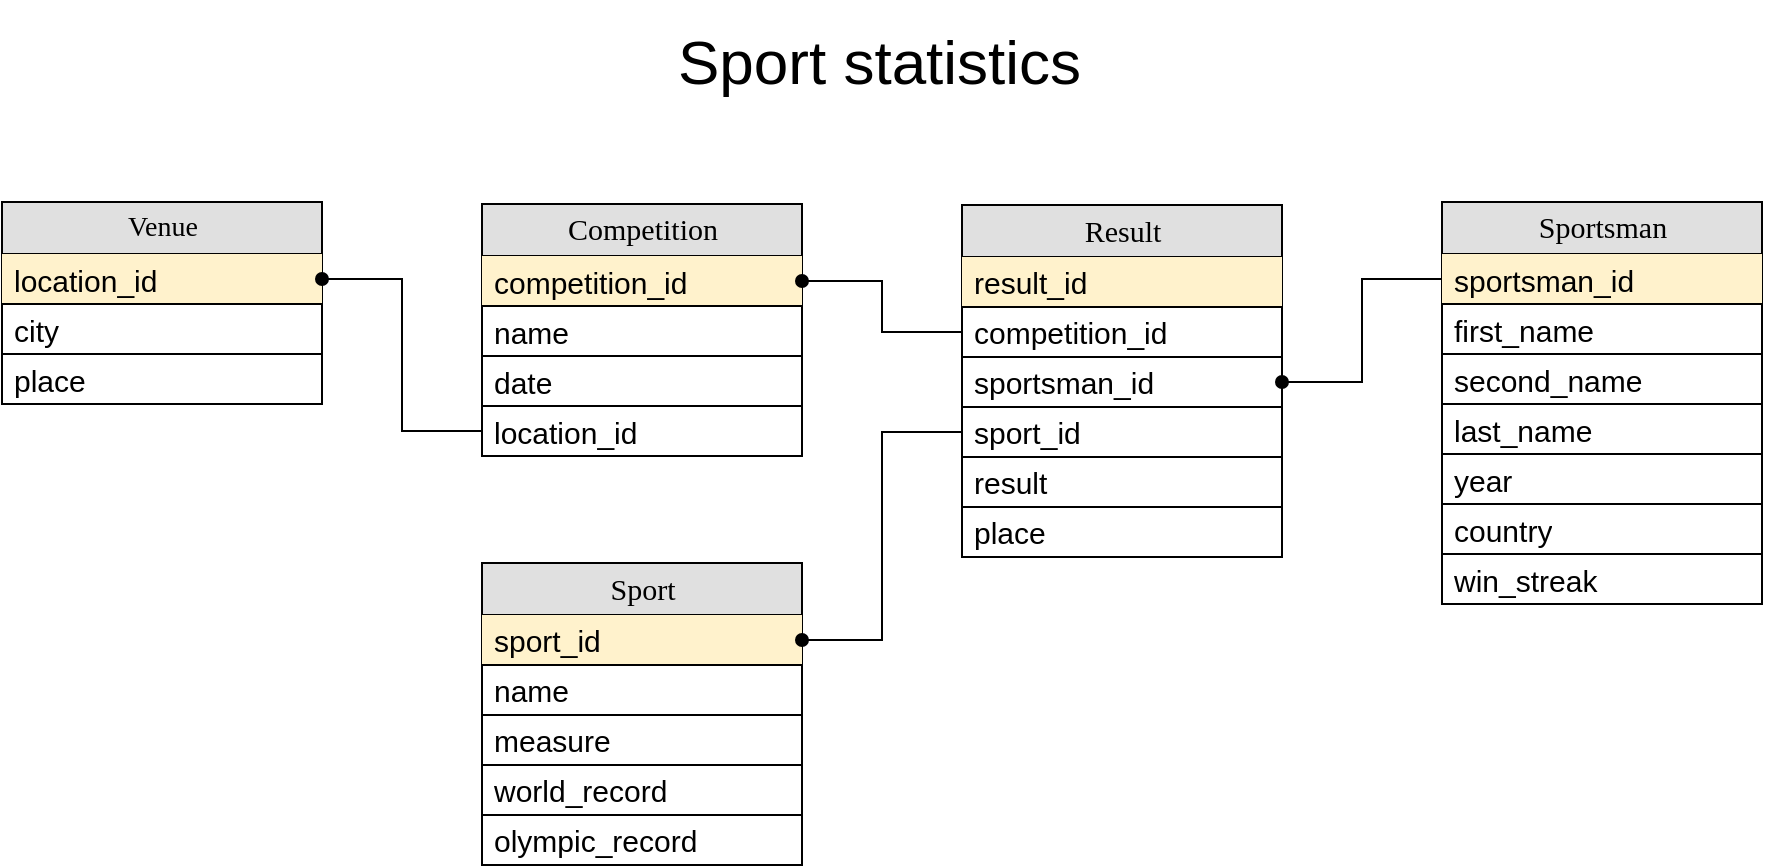 <mxfile pages="1" version="11.2.8" type="github"><diagram name="Page-1" id="e56a1550-8fbb-45ad-956c-1786394a9013"><mxGraphModel dx="2431" dy="926" grid="1" gridSize="10" guides="1" tooltips="1" connect="1" arrows="1" fold="1" page="1" pageScale="1" pageWidth="1100" pageHeight="850" background="#ffffff" math="0" shadow="0"><root><mxCell id="0"/><mxCell id="1" parent="0"/><mxCell id="2e49270ec7c68f3f-80" value="&lt;font style=&quot;font-size: 15px&quot;&gt;Sport&lt;/font&gt;" style="swimlane;html=1;fontStyle=0;childLayout=stackLayout;horizontal=1;startSize=26;fillColor=#e0e0e0;horizontalStack=0;resizeParent=1;resizeLast=0;collapsible=1;marginBottom=0;swimlaneFillColor=#ffffff;align=center;rounded=0;shadow=0;comic=0;labelBackgroundColor=none;strokeColor=#000000;strokeWidth=1;fontFamily=Verdana;fontSize=14;fontColor=#000000;" parent="1" vertex="1"><mxGeometry x="-751" y="300.5" width="160" height="151" as="geometry"/></mxCell><mxCell id="RrSWEWeavy6OYrx4xrDz-6" value="sport_id" style="shape=partialRectangle;top=0;left=0;right=0;bottom=1;html=1;align=left;verticalAlign=middle;fillColor=#fff2cc;spacingLeft=4;spacingRight=4;whiteSpace=wrap;overflow=hidden;rotatable=0;points=[[0,0.5],[1,0.5]];portConstraint=eastwest;dropTarget=0;fontStyle=0;fontSize=15;strokeColor=#000000;" vertex="1" parent="2e49270ec7c68f3f-80"><mxGeometry y="26" width="160" height="25" as="geometry"/></mxCell><mxCell id="2e49270ec7c68f3f-81" value="name" style="shape=partialRectangle;top=0;left=0;right=0;bottom=1;html=1;align=left;verticalAlign=middle;fillColor=none;spacingLeft=4;spacingRight=4;whiteSpace=wrap;overflow=hidden;rotatable=0;points=[[0,0.5],[1,0.5]];portConstraint=eastwest;dropTarget=0;fontStyle=0;fontSize=15;" parent="2e49270ec7c68f3f-80" vertex="1"><mxGeometry y="51" width="160" height="25" as="geometry"/></mxCell><mxCell id="RrSWEWeavy6OYrx4xrDz-4" value="measure" style="shape=partialRectangle;top=0;left=0;right=0;bottom=1;html=1;align=left;verticalAlign=middle;fillColor=none;spacingLeft=4;spacingRight=4;whiteSpace=wrap;overflow=hidden;rotatable=0;points=[[0,0.5],[1,0.5]];portConstraint=eastwest;dropTarget=0;fontStyle=0;fontSize=15;" vertex="1" parent="2e49270ec7c68f3f-80"><mxGeometry y="76" width="160" height="25" as="geometry"/></mxCell><mxCell id="RrSWEWeavy6OYrx4xrDz-8" value="world_record" style="shape=partialRectangle;top=0;left=0;right=0;bottom=1;html=1;align=left;verticalAlign=middle;fillColor=none;spacingLeft=4;spacingRight=4;whiteSpace=wrap;overflow=hidden;rotatable=0;points=[[0,0.5],[1,0.5]];portConstraint=eastwest;dropTarget=0;fontStyle=0;fontSize=15;" vertex="1" parent="2e49270ec7c68f3f-80"><mxGeometry y="101" width="160" height="25" as="geometry"/></mxCell><mxCell id="RrSWEWeavy6OYrx4xrDz-9" value="olympic_record" style="shape=partialRectangle;top=0;left=0;right=0;bottom=1;html=1;align=left;verticalAlign=middle;fillColor=none;spacingLeft=4;spacingRight=4;whiteSpace=wrap;overflow=hidden;rotatable=0;points=[[0,0.5],[1,0.5]];portConstraint=eastwest;dropTarget=0;fontStyle=0;fontSize=15;" vertex="1" parent="2e49270ec7c68f3f-80"><mxGeometry y="126" width="160" height="25" as="geometry"/></mxCell><mxCell id="RrSWEWeavy6OYrx4xrDz-16" value="&lt;span style=&quot;font-size: 15px&quot;&gt;Result&lt;/span&gt;" style="swimlane;html=1;fontStyle=0;childLayout=stackLayout;horizontal=1;startSize=26;fillColor=#e0e0e0;horizontalStack=0;resizeParent=1;resizeLast=0;collapsible=1;marginBottom=0;swimlaneFillColor=#ffffff;align=center;rounded=0;shadow=0;comic=0;labelBackgroundColor=none;strokeColor=#000000;strokeWidth=1;fontFamily=Verdana;fontSize=14;fontColor=#000000;" vertex="1" parent="1"><mxGeometry x="-511" y="121.5" width="160" height="176" as="geometry"/></mxCell><mxCell id="RrSWEWeavy6OYrx4xrDz-21" value="result_id" style="shape=partialRectangle;top=0;left=0;right=0;bottom=1;html=1;align=left;verticalAlign=middle;fillColor=#fff2cc;spacingLeft=4;spacingRight=4;whiteSpace=wrap;overflow=hidden;rotatable=0;points=[[0,0.5],[1,0.5]];portConstraint=eastwest;dropTarget=0;fontStyle=0;fontSize=15;strokeColor=#000000;" vertex="1" parent="RrSWEWeavy6OYrx4xrDz-16"><mxGeometry y="26" width="160" height="25" as="geometry"/></mxCell><mxCell id="RrSWEWeavy6OYrx4xrDz-18" value="competition_id" style="shape=partialRectangle;top=0;left=0;right=0;bottom=1;html=1;align=left;verticalAlign=middle;fillColor=none;spacingLeft=4;spacingRight=4;whiteSpace=wrap;overflow=hidden;rotatable=0;points=[[0,0.5],[1,0.5]];portConstraint=eastwest;dropTarget=0;fontStyle=0;fontSize=15;strokeColor=#000000;" vertex="1" parent="RrSWEWeavy6OYrx4xrDz-16"><mxGeometry y="51" width="160" height="25" as="geometry"/></mxCell><mxCell id="RrSWEWeavy6OYrx4xrDz-41" value="sportsman_id" style="shape=partialRectangle;top=0;left=0;right=0;bottom=1;html=1;align=left;verticalAlign=middle;spacingLeft=4;spacingRight=4;whiteSpace=wrap;overflow=hidden;rotatable=0;points=[[0,0.5],[1,0.5]];portConstraint=eastwest;dropTarget=0;fontStyle=0;fontSize=15;perimeterSpacing=0;strokeWidth=1;fillColor=none;" vertex="1" parent="RrSWEWeavy6OYrx4xrDz-16"><mxGeometry y="76" width="160" height="25" as="geometry"/></mxCell><mxCell id="RrSWEWeavy6OYrx4xrDz-17" value="sport_id" style="shape=partialRectangle;top=0;left=0;right=0;bottom=1;html=1;align=left;verticalAlign=middle;fillColor=none;spacingLeft=4;spacingRight=4;whiteSpace=wrap;overflow=hidden;rotatable=0;points=[[0,0.5],[1,0.5]];portConstraint=eastwest;dropTarget=0;fontStyle=0;fontSize=15;" vertex="1" parent="RrSWEWeavy6OYrx4xrDz-16"><mxGeometry y="101" width="160" height="25" as="geometry"/></mxCell><mxCell id="RrSWEWeavy6OYrx4xrDz-19" value="result" style="shape=partialRectangle;top=0;left=0;right=0;bottom=1;html=1;align=left;verticalAlign=middle;fillColor=none;spacingLeft=4;spacingRight=4;whiteSpace=wrap;overflow=hidden;rotatable=0;points=[[0,0.5],[1,0.5]];portConstraint=eastwest;dropTarget=0;fontStyle=0;fontSize=15;" vertex="1" parent="RrSWEWeavy6OYrx4xrDz-16"><mxGeometry y="126" width="160" height="25" as="geometry"/></mxCell><mxCell id="RrSWEWeavy6OYrx4xrDz-20" value="place" style="shape=partialRectangle;top=0;left=0;right=0;bottom=1;html=1;align=left;verticalAlign=middle;fillColor=none;spacingLeft=4;spacingRight=4;whiteSpace=wrap;overflow=hidden;rotatable=0;points=[[0,0.5],[1,0.5]];portConstraint=eastwest;dropTarget=0;fontStyle=0;fontSize=15;" vertex="1" parent="RrSWEWeavy6OYrx4xrDz-16"><mxGeometry y="151" width="160" height="25" as="geometry"/></mxCell><mxCell id="RrSWEWeavy6OYrx4xrDz-22" value="&lt;font style=&quot;font-size: 15px&quot;&gt;Competition&lt;/font&gt;" style="swimlane;html=1;fontStyle=0;childLayout=stackLayout;horizontal=1;startSize=26;fillColor=#e0e0e0;horizontalStack=0;resizeParent=1;resizeLast=0;collapsible=1;marginBottom=0;swimlaneFillColor=#ffffff;align=center;rounded=0;shadow=0;comic=0;labelBackgroundColor=none;strokeColor=#000000;strokeWidth=1;fontFamily=Verdana;fontSize=14;fontColor=#000000;" vertex="1" parent="1"><mxGeometry x="-751" y="121" width="160" height="126" as="geometry"/></mxCell><mxCell id="RrSWEWeavy6OYrx4xrDz-23" value="competition_id" style="shape=partialRectangle;top=0;left=0;right=0;bottom=1;html=1;align=left;verticalAlign=middle;fillColor=#FFF2CC;spacingLeft=4;spacingRight=4;whiteSpace=wrap;overflow=hidden;rotatable=0;points=[[0,0.5],[1,0.5]];portConstraint=eastwest;dropTarget=0;fontStyle=0;fontSize=15;strokeColor=#000000;perimeterSpacing=0;strokeWidth=1;" vertex="1" parent="RrSWEWeavy6OYrx4xrDz-22"><mxGeometry y="26" width="160" height="25" as="geometry"/></mxCell><mxCell id="RrSWEWeavy6OYrx4xrDz-24" value="name" style="shape=partialRectangle;top=0;left=0;right=0;bottom=1;html=1;align=left;verticalAlign=middle;fillColor=none;spacingLeft=4;spacingRight=4;whiteSpace=wrap;overflow=hidden;rotatable=0;points=[[0,0.5],[1,0.5]];portConstraint=eastwest;dropTarget=0;fontStyle=0;fontSize=15;" vertex="1" parent="RrSWEWeavy6OYrx4xrDz-22"><mxGeometry y="51" width="160" height="25" as="geometry"/></mxCell><mxCell id="RrSWEWeavy6OYrx4xrDz-25" value="date" style="shape=partialRectangle;top=0;left=0;right=0;bottom=1;html=1;align=left;verticalAlign=middle;fillColor=none;spacingLeft=4;spacingRight=4;whiteSpace=wrap;overflow=hidden;rotatable=0;points=[[0,0.5],[1,0.5]];portConstraint=eastwest;dropTarget=0;fontStyle=0;fontSize=15;" vertex="1" parent="RrSWEWeavy6OYrx4xrDz-22"><mxGeometry y="76" width="160" height="25" as="geometry"/></mxCell><mxCell id="RrSWEWeavy6OYrx4xrDz-26" value="location_id" style="shape=partialRectangle;top=0;left=0;right=0;bottom=1;html=1;align=left;verticalAlign=middle;fillColor=none;spacingLeft=4;spacingRight=4;whiteSpace=wrap;overflow=hidden;rotatable=0;points=[[0,0.5],[1,0.5]];portConstraint=eastwest;dropTarget=0;fontStyle=0;fontSize=15;" vertex="1" parent="RrSWEWeavy6OYrx4xrDz-22"><mxGeometry y="101" width="160" height="25" as="geometry"/></mxCell><mxCell id="RrSWEWeavy6OYrx4xrDz-28" value="Venue" style="swimlane;html=1;fontStyle=0;childLayout=stackLayout;horizontal=1;startSize=26;fillColor=#e0e0e0;horizontalStack=0;resizeParent=1;resizeLast=0;collapsible=1;marginBottom=0;swimlaneFillColor=#ffffff;align=center;rounded=0;shadow=0;comic=0;labelBackgroundColor=none;strokeColor=#000000;strokeWidth=1;fontFamily=Verdana;fontSize=14;fontColor=#000000;" vertex="1" parent="1"><mxGeometry x="-991" y="120" width="160" height="101" as="geometry"/></mxCell><mxCell id="RrSWEWeavy6OYrx4xrDz-29" value="location_id" style="shape=partialRectangle;top=0;left=0;right=0;bottom=1;html=1;align=left;verticalAlign=middle;spacingLeft=4;spacingRight=4;whiteSpace=wrap;overflow=hidden;rotatable=0;points=[[0,0.5],[1,0.5]];portConstraint=eastwest;dropTarget=0;fontStyle=0;fontSize=15;fillColor=#fff2cc;strokeColor=#000000;" vertex="1" parent="RrSWEWeavy6OYrx4xrDz-28"><mxGeometry y="26" width="160" height="25" as="geometry"/></mxCell><mxCell id="RrSWEWeavy6OYrx4xrDz-30" value="city" style="shape=partialRectangle;top=0;left=0;right=0;bottom=1;html=1;align=left;verticalAlign=middle;fillColor=none;spacingLeft=4;spacingRight=4;whiteSpace=wrap;overflow=hidden;rotatable=0;points=[[0,0.5],[1,0.5]];portConstraint=eastwest;dropTarget=0;fontStyle=0;fontSize=15;" vertex="1" parent="RrSWEWeavy6OYrx4xrDz-28"><mxGeometry y="51" width="160" height="25" as="geometry"/></mxCell><mxCell id="RrSWEWeavy6OYrx4xrDz-31" value="place" style="shape=partialRectangle;top=0;left=0;right=0;bottom=1;html=1;align=left;verticalAlign=middle;fillColor=none;spacingLeft=4;spacingRight=4;whiteSpace=wrap;overflow=hidden;rotatable=0;points=[[0,0.5],[1,0.5]];portConstraint=eastwest;dropTarget=0;fontStyle=0;fontSize=15;" vertex="1" parent="RrSWEWeavy6OYrx4xrDz-28"><mxGeometry y="76" width="160" height="25" as="geometry"/></mxCell><mxCell id="RrSWEWeavy6OYrx4xrDz-34" value="&lt;span style=&quot;font-size: 15px&quot;&gt;Sportsman&lt;/span&gt;" style="swimlane;html=1;fontStyle=0;childLayout=stackLayout;horizontal=1;startSize=26;fillColor=#e0e0e0;horizontalStack=0;resizeParent=1;resizeLast=0;collapsible=1;marginBottom=0;swimlaneFillColor=#ffffff;align=center;rounded=0;shadow=0;comic=0;labelBackgroundColor=none;strokeColor=#000000;strokeWidth=1;fontFamily=Verdana;fontSize=14;fontColor=#000000;swimlaneLine=1;glass=0;" vertex="1" parent="1"><mxGeometry x="-271" y="120" width="160" height="201" as="geometry"/></mxCell><mxCell id="RrSWEWeavy6OYrx4xrDz-35" value="sportsman_id" style="shape=partialRectangle;top=0;left=0;right=0;bottom=1;html=1;align=left;verticalAlign=middle;fillColor=#fff2cc;spacingLeft=4;spacingRight=4;whiteSpace=wrap;overflow=hidden;rotatable=0;points=[[0,0.5],[1,0.5]];portConstraint=eastwest;dropTarget=0;fontStyle=0;fontSize=15;strokeColor=#000000;comic=0;shadow=0;" vertex="1" parent="RrSWEWeavy6OYrx4xrDz-34"><mxGeometry y="26" width="160" height="25" as="geometry"/></mxCell><mxCell id="RrSWEWeavy6OYrx4xrDz-43" value="first_name" style="shape=partialRectangle;top=0;left=0;right=0;bottom=1;html=1;align=left;verticalAlign=middle;fillColor=none;spacingLeft=4;spacingRight=4;whiteSpace=wrap;overflow=hidden;rotatable=0;points=[[0,0.5],[1,0.5]];portConstraint=eastwest;dropTarget=0;fontStyle=0;fontSize=15;" vertex="1" parent="RrSWEWeavy6OYrx4xrDz-34"><mxGeometry y="51" width="160" height="25" as="geometry"/></mxCell><mxCell id="RrSWEWeavy6OYrx4xrDz-36" value="second_name" style="shape=partialRectangle;top=0;left=0;right=0;bottom=1;html=1;align=left;verticalAlign=middle;fillColor=none;spacingLeft=4;spacingRight=4;whiteSpace=wrap;overflow=hidden;rotatable=0;points=[[0,0.5],[1,0.5]];portConstraint=eastwest;dropTarget=0;fontStyle=0;fontSize=15;" vertex="1" parent="RrSWEWeavy6OYrx4xrDz-34"><mxGeometry y="76" width="160" height="25" as="geometry"/></mxCell><mxCell id="RrSWEWeavy6OYrx4xrDz-37" value="last_name" style="shape=partialRectangle;top=0;left=0;right=0;bottom=1;html=1;align=left;verticalAlign=middle;fillColor=none;spacingLeft=4;spacingRight=4;whiteSpace=wrap;overflow=hidden;rotatable=0;points=[[0,0.5],[1,0.5]];portConstraint=eastwest;dropTarget=0;fontStyle=0;fontSize=15;" vertex="1" parent="RrSWEWeavy6OYrx4xrDz-34"><mxGeometry y="101" width="160" height="25" as="geometry"/></mxCell><mxCell id="RrSWEWeavy6OYrx4xrDz-38" value="year" style="shape=partialRectangle;top=0;left=0;right=0;bottom=1;html=1;align=left;verticalAlign=middle;fillColor=none;spacingLeft=4;spacingRight=4;whiteSpace=wrap;overflow=hidden;rotatable=0;points=[[0,0.5],[1,0.5]];portConstraint=eastwest;dropTarget=0;fontStyle=0;fontSize=15;" vertex="1" parent="RrSWEWeavy6OYrx4xrDz-34"><mxGeometry y="126" width="160" height="25" as="geometry"/></mxCell><mxCell id="RrSWEWeavy6OYrx4xrDz-39" value="country" style="shape=partialRectangle;top=0;left=0;right=0;bottom=1;html=1;align=left;verticalAlign=middle;fillColor=none;spacingLeft=4;spacingRight=4;whiteSpace=wrap;overflow=hidden;rotatable=0;points=[[0,0.5],[1,0.5]];portConstraint=eastwest;dropTarget=0;fontStyle=0;fontSize=15;" vertex="1" parent="RrSWEWeavy6OYrx4xrDz-34"><mxGeometry y="151" width="160" height="25" as="geometry"/></mxCell><mxCell id="RrSWEWeavy6OYrx4xrDz-40" value="win_streak" style="shape=partialRectangle;top=0;left=0;right=0;bottom=1;html=1;align=left;verticalAlign=middle;fillColor=none;spacingLeft=4;spacingRight=4;whiteSpace=wrap;overflow=hidden;rotatable=0;points=[[0,0.5],[1,0.5]];portConstraint=eastwest;dropTarget=0;fontStyle=0;fontSize=15;" vertex="1" parent="RrSWEWeavy6OYrx4xrDz-34"><mxGeometry y="176" width="160" height="25" as="geometry"/></mxCell><mxCell id="RrSWEWeavy6OYrx4xrDz-50" style="edgeStyle=orthogonalEdgeStyle;rounded=0;orthogonalLoop=1;jettySize=auto;html=1;exitX=0;exitY=0.5;exitDx=0;exitDy=0;fontSize=15;endArrow=oval;endFill=1;" edge="1" parent="1" source="RrSWEWeavy6OYrx4xrDz-35" target="RrSWEWeavy6OYrx4xrDz-41"><mxGeometry relative="1" as="geometry"/></mxCell><mxCell id="RrSWEWeavy6OYrx4xrDz-51" style="edgeStyle=orthogonalEdgeStyle;rounded=0;orthogonalLoop=1;jettySize=auto;html=1;exitX=0;exitY=0.5;exitDx=0;exitDy=0;entryX=1;entryY=0.5;entryDx=0;entryDy=0;fontSize=15;endFill=1;endArrow=oval;" edge="1" parent="1" source="RrSWEWeavy6OYrx4xrDz-18" target="RrSWEWeavy6OYrx4xrDz-23"><mxGeometry relative="1" as="geometry"/></mxCell><mxCell id="RrSWEWeavy6OYrx4xrDz-52" style="edgeStyle=orthogonalEdgeStyle;rounded=0;orthogonalLoop=1;jettySize=auto;html=1;exitX=0;exitY=0.5;exitDx=0;exitDy=0;entryX=1;entryY=0.5;entryDx=0;entryDy=0;fontSize=15;endArrow=oval;endFill=1;" edge="1" parent="1" source="RrSWEWeavy6OYrx4xrDz-26" target="RrSWEWeavy6OYrx4xrDz-29"><mxGeometry relative="1" as="geometry"/></mxCell><mxCell id="RrSWEWeavy6OYrx4xrDz-53" style="edgeStyle=orthogonalEdgeStyle;rounded=0;orthogonalLoop=1;jettySize=auto;html=1;exitX=0;exitY=0.5;exitDx=0;exitDy=0;entryX=1;entryY=0.5;entryDx=0;entryDy=0;fontSize=15;endFill=1;endArrow=oval;" edge="1" parent="1" source="RrSWEWeavy6OYrx4xrDz-17" target="RrSWEWeavy6OYrx4xrDz-6"><mxGeometry relative="1" as="geometry"/></mxCell><mxCell id="RrSWEWeavy6OYrx4xrDz-54" value="Sport statistics" style="rounded=0;whiteSpace=wrap;html=1;shadow=0;glass=0;comic=0;strokeColor=#000000;strokeWidth=1;fillColor=none;fontSize=31;opacity=0;align=left;" vertex="1" parent="1"><mxGeometry x="-655.5" y="20" width="210" height="60" as="geometry"/></mxCell></root></mxGraphModel></diagram></mxfile>